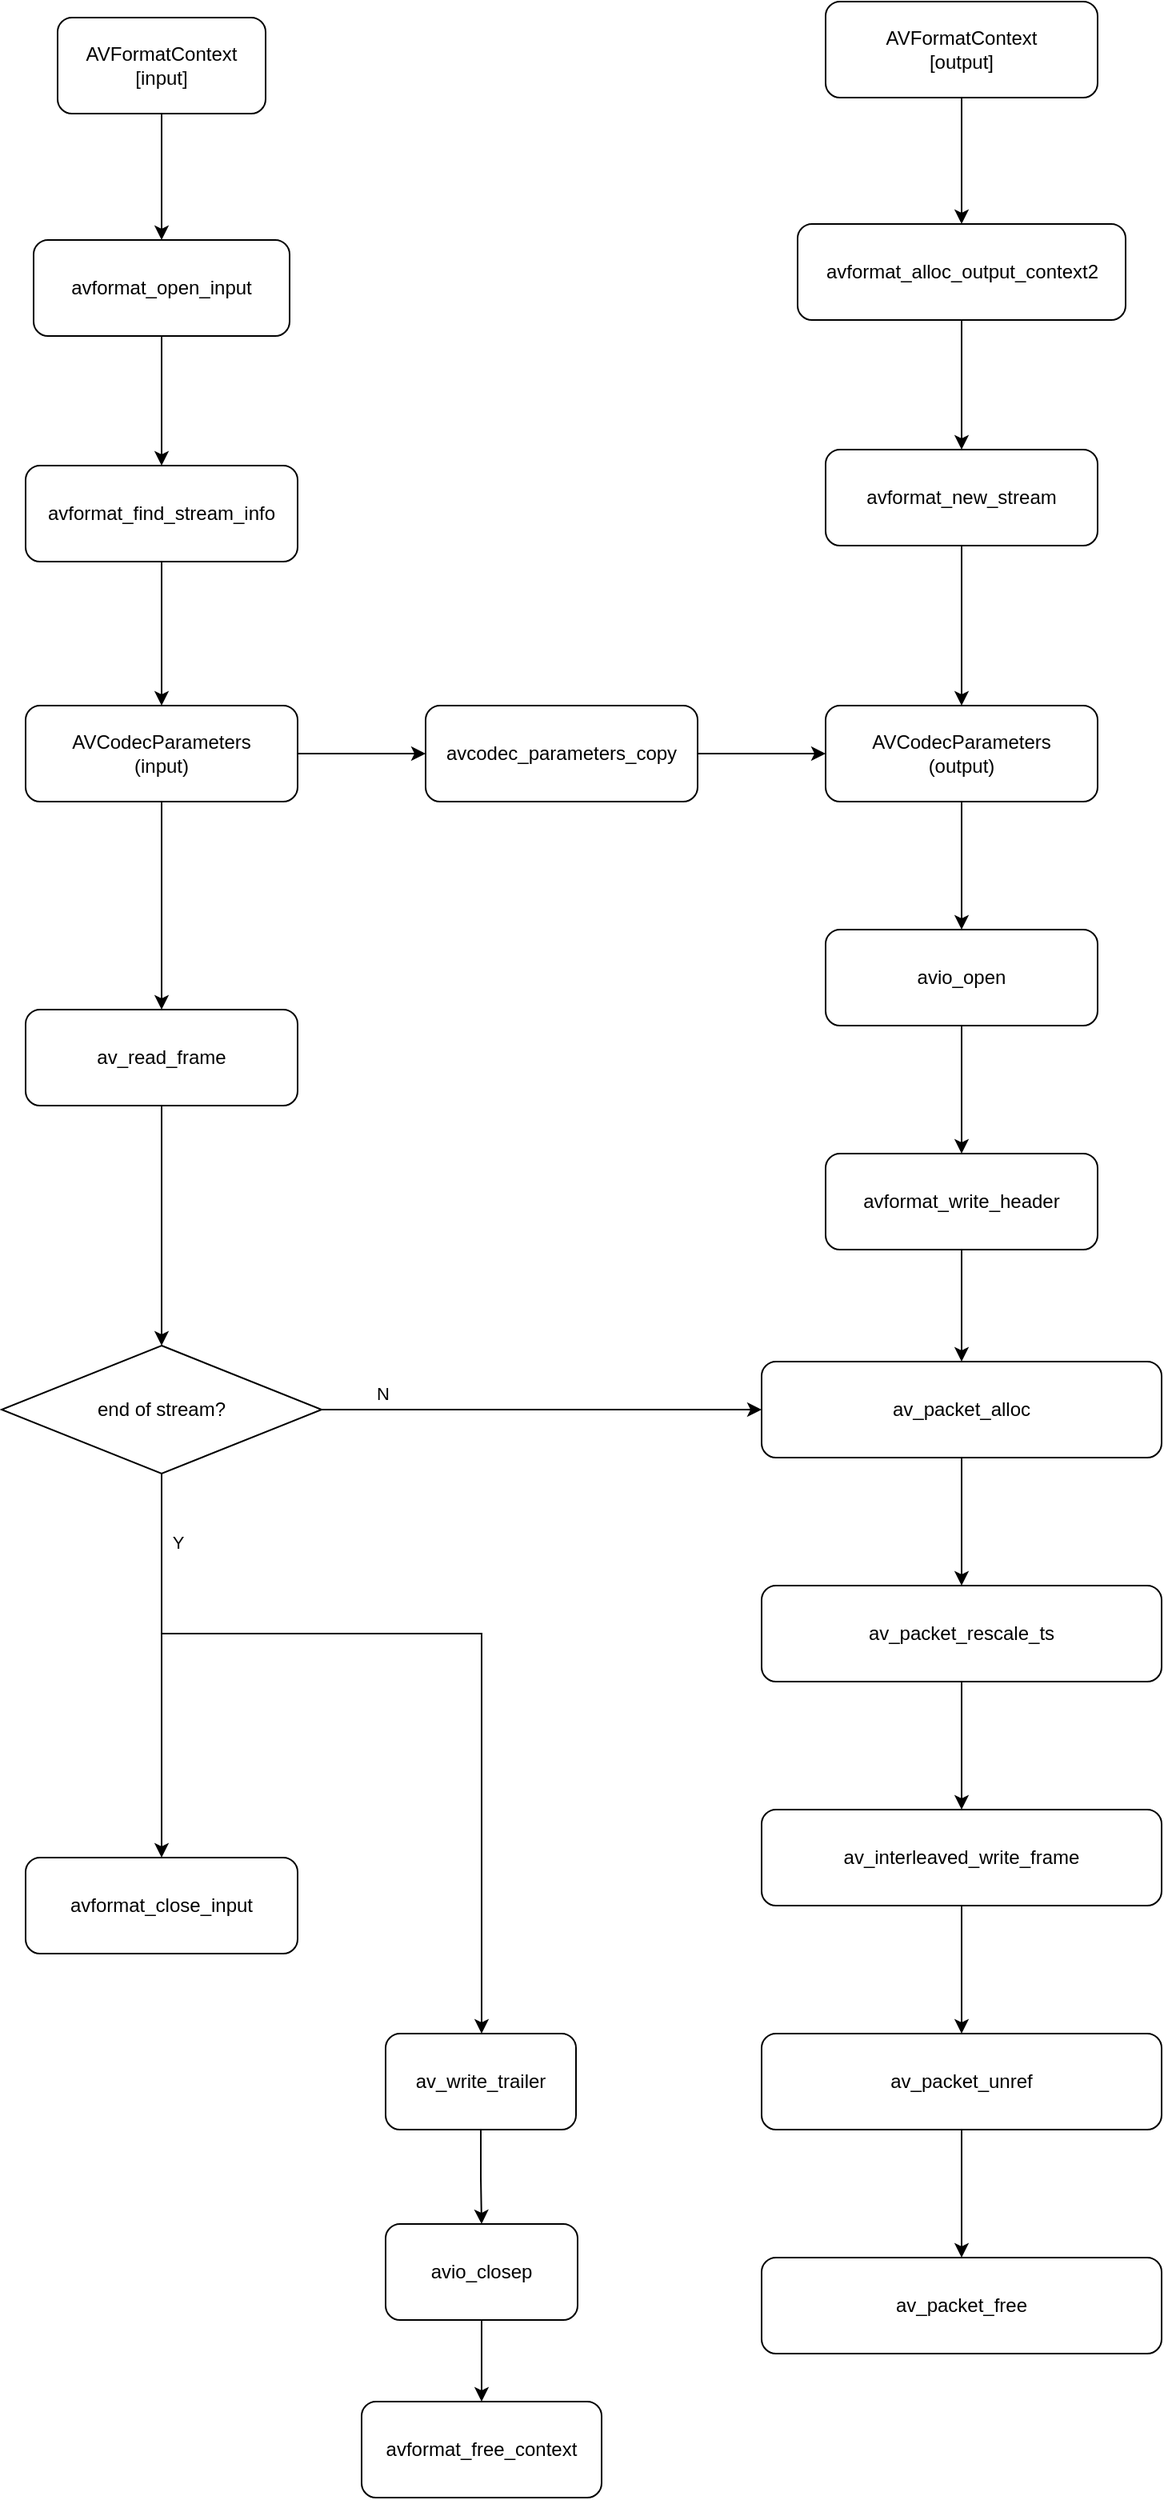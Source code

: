 <mxfile version="20.1.1" type="github">
  <diagram id="fi-OBeDVoVyC95V5E4uT" name="Page-1">
    <mxGraphModel dx="642" dy="2010" grid="1" gridSize="10" guides="1" tooltips="1" connect="1" arrows="1" fold="1" page="1" pageScale="1" pageWidth="827" pageHeight="1169" math="0" shadow="0">
      <root>
        <mxCell id="0" />
        <mxCell id="1" parent="0" />
        <mxCell id="qyG4BkSLCux7nXN27tCq-3" value="" style="edgeStyle=orthogonalEdgeStyle;rounded=0;orthogonalLoop=1;jettySize=auto;html=1;" parent="1" source="qyG4BkSLCux7nXN27tCq-1" target="qyG4BkSLCux7nXN27tCq-2" edge="1">
          <mxGeometry relative="1" as="geometry" />
        </mxCell>
        <mxCell id="qyG4BkSLCux7nXN27tCq-1" value="AVFormatContext&lt;br&gt;[input]" style="rounded=1;whiteSpace=wrap;html=1;" parent="1" vertex="1">
          <mxGeometry x="40" y="-80" width="130" height="60" as="geometry" />
        </mxCell>
        <mxCell id="qyG4BkSLCux7nXN27tCq-5" value="" style="edgeStyle=orthogonalEdgeStyle;rounded=0;orthogonalLoop=1;jettySize=auto;html=1;" parent="1" source="qyG4BkSLCux7nXN27tCq-2" target="qyG4BkSLCux7nXN27tCq-4" edge="1">
          <mxGeometry relative="1" as="geometry" />
        </mxCell>
        <mxCell id="qyG4BkSLCux7nXN27tCq-2" value="avformat_open_input" style="rounded=1;whiteSpace=wrap;html=1;" parent="1" vertex="1">
          <mxGeometry x="25" y="59" width="160" height="60" as="geometry" />
        </mxCell>
        <mxCell id="qyG4BkSLCux7nXN27tCq-24" value="" style="edgeStyle=orthogonalEdgeStyle;rounded=0;orthogonalLoop=1;jettySize=auto;html=1;" parent="1" source="qyG4BkSLCux7nXN27tCq-4" target="qyG4BkSLCux7nXN27tCq-6" edge="1">
          <mxGeometry relative="1" as="geometry">
            <mxPoint x="96" y="340" as="targetPoint" />
          </mxGeometry>
        </mxCell>
        <mxCell id="qyG4BkSLCux7nXN27tCq-4" value="avformat_find_stream_info" style="rounded=1;whiteSpace=wrap;html=1;" parent="1" vertex="1">
          <mxGeometry x="20" y="200" width="170" height="60" as="geometry" />
        </mxCell>
        <mxCell id="qyG4BkSLCux7nXN27tCq-9" value="" style="edgeStyle=orthogonalEdgeStyle;rounded=0;orthogonalLoop=1;jettySize=auto;html=1;" parent="1" source="qyG4BkSLCux7nXN27tCq-6" target="qyG4BkSLCux7nXN27tCq-8" edge="1">
          <mxGeometry relative="1" as="geometry" />
        </mxCell>
        <mxCell id="qyG4BkSLCux7nXN27tCq-43" value="" style="edgeStyle=orthogonalEdgeStyle;rounded=0;orthogonalLoop=1;jettySize=auto;html=1;" parent="1" source="qyG4BkSLCux7nXN27tCq-6" target="qyG4BkSLCux7nXN27tCq-42" edge="1">
          <mxGeometry relative="1" as="geometry" />
        </mxCell>
        <mxCell id="qyG4BkSLCux7nXN27tCq-6" value="AVCodecParameters&lt;br&gt;(input)" style="rounded=1;whiteSpace=wrap;html=1;" parent="1" vertex="1">
          <mxGeometry x="20" y="350" width="170" height="60" as="geometry" />
        </mxCell>
        <mxCell id="qyG4BkSLCux7nXN27tCq-11" value="" style="edgeStyle=orthogonalEdgeStyle;rounded=0;orthogonalLoop=1;jettySize=auto;html=1;" parent="1" source="qyG4BkSLCux7nXN27tCq-8" target="qyG4BkSLCux7nXN27tCq-12" edge="1">
          <mxGeometry relative="1" as="geometry">
            <mxPoint x="96" y="770" as="targetPoint" />
          </mxGeometry>
        </mxCell>
        <mxCell id="qyG4BkSLCux7nXN27tCq-8" value="av_read_frame" style="rounded=1;whiteSpace=wrap;html=1;" parent="1" vertex="1">
          <mxGeometry x="20" y="540" width="170" height="60" as="geometry" />
        </mxCell>
        <mxCell id="qyG4BkSLCux7nXN27tCq-14" value="" style="edgeStyle=orthogonalEdgeStyle;rounded=0;orthogonalLoop=1;jettySize=auto;html=1;" parent="1" source="qyG4BkSLCux7nXN27tCq-12" target="qyG4BkSLCux7nXN27tCq-15" edge="1">
          <mxGeometry relative="1" as="geometry">
            <mxPoint x="275" y="790" as="targetPoint" />
          </mxGeometry>
        </mxCell>
        <mxCell id="qyG4BkSLCux7nXN27tCq-33" value="N" style="edgeLabel;html=1;align=center;verticalAlign=middle;resizable=0;points=[];" parent="qyG4BkSLCux7nXN27tCq-14" vertex="1" connectable="0">
          <mxGeometry x="-0.737" y="1" relative="1" as="geometry">
            <mxPoint x="2" y="-9" as="offset" />
          </mxGeometry>
        </mxCell>
        <mxCell id="qyG4BkSLCux7nXN27tCq-27" value="" style="edgeStyle=orthogonalEdgeStyle;rounded=0;orthogonalLoop=1;jettySize=auto;html=1;entryX=0.5;entryY=0;entryDx=0;entryDy=0;" parent="1" source="qyG4BkSLCux7nXN27tCq-12" target="qyG4BkSLCux7nXN27tCq-18" edge="1">
          <mxGeometry relative="1" as="geometry">
            <mxPoint x="95" y="1030" as="targetPoint" />
          </mxGeometry>
        </mxCell>
        <mxCell id="qyG4BkSLCux7nXN27tCq-34" value="Y" style="edgeLabel;html=1;align=center;verticalAlign=middle;resizable=0;points=[];" parent="qyG4BkSLCux7nXN27tCq-27" vertex="1" connectable="0">
          <mxGeometry x="-0.367" y="-1" relative="1" as="geometry">
            <mxPoint x="11" y="-33" as="offset" />
          </mxGeometry>
        </mxCell>
        <mxCell id="qyG4BkSLCux7nXN27tCq-41" style="edgeStyle=orthogonalEdgeStyle;rounded=0;orthogonalLoop=1;jettySize=auto;html=1;" parent="1" source="qyG4BkSLCux7nXN27tCq-12" target="qyG4BkSLCux7nXN27tCq-35" edge="1">
          <mxGeometry relative="1" as="geometry">
            <Array as="points">
              <mxPoint x="105" y="930" />
              <mxPoint x="305" y="930" />
            </Array>
          </mxGeometry>
        </mxCell>
        <mxCell id="qyG4BkSLCux7nXN27tCq-12" value="end of stream?" style="rhombus;whiteSpace=wrap;html=1;" parent="1" vertex="1">
          <mxGeometry x="5" y="750" width="200" height="80" as="geometry" />
        </mxCell>
        <mxCell id="d98oyUmLEYoi0CtMNhRd-4" value="" style="edgeStyle=orthogonalEdgeStyle;rounded=0;orthogonalLoop=1;jettySize=auto;html=1;" edge="1" parent="1" source="qyG4BkSLCux7nXN27tCq-15" target="d98oyUmLEYoi0CtMNhRd-3">
          <mxGeometry relative="1" as="geometry" />
        </mxCell>
        <mxCell id="qyG4BkSLCux7nXN27tCq-15" value="av_packet_alloc" style="rounded=1;whiteSpace=wrap;html=1;" parent="1" vertex="1">
          <mxGeometry x="480" y="760" width="250" height="60" as="geometry" />
        </mxCell>
        <mxCell id="qyG4BkSLCux7nXN27tCq-18" value="avformat_close_input" style="rounded=1;whiteSpace=wrap;html=1;" parent="1" vertex="1">
          <mxGeometry x="20" y="1070" width="170" height="60" as="geometry" />
        </mxCell>
        <mxCell id="qyG4BkSLCux7nXN27tCq-40" value="" style="edgeStyle=orthogonalEdgeStyle;rounded=0;orthogonalLoop=1;jettySize=auto;html=1;" parent="1" source="qyG4BkSLCux7nXN27tCq-31" target="qyG4BkSLCux7nXN27tCq-39" edge="1">
          <mxGeometry relative="1" as="geometry" />
        </mxCell>
        <mxCell id="qyG4BkSLCux7nXN27tCq-31" value="avio_closep" style="rounded=1;whiteSpace=wrap;html=1;" parent="1" vertex="1">
          <mxGeometry x="245" y="1299" width="120" height="60" as="geometry" />
        </mxCell>
        <mxCell id="qyG4BkSLCux7nXN27tCq-38" value="" style="edgeStyle=orthogonalEdgeStyle;rounded=0;orthogonalLoop=1;jettySize=auto;html=1;" parent="1" source="qyG4BkSLCux7nXN27tCq-35" target="qyG4BkSLCux7nXN27tCq-31" edge="1">
          <mxGeometry relative="1" as="geometry" />
        </mxCell>
        <mxCell id="qyG4BkSLCux7nXN27tCq-35" value="av_write_trailer" style="rounded=1;whiteSpace=wrap;html=1;" parent="1" vertex="1">
          <mxGeometry x="245" y="1180" width="119" height="60" as="geometry" />
        </mxCell>
        <mxCell id="qyG4BkSLCux7nXN27tCq-39" value="avformat_free_context" style="rounded=1;whiteSpace=wrap;html=1;" parent="1" vertex="1">
          <mxGeometry x="230" y="1410" width="150" height="60" as="geometry" />
        </mxCell>
        <mxCell id="qyG4BkSLCux7nXN27tCq-45" value="" style="edgeStyle=orthogonalEdgeStyle;rounded=0;orthogonalLoop=1;jettySize=auto;html=1;" parent="1" source="qyG4BkSLCux7nXN27tCq-42" target="qyG4BkSLCux7nXN27tCq-44" edge="1">
          <mxGeometry relative="1" as="geometry" />
        </mxCell>
        <mxCell id="qyG4BkSLCux7nXN27tCq-42" value="avcodec_parameters_copy" style="rounded=1;whiteSpace=wrap;html=1;" parent="1" vertex="1">
          <mxGeometry x="270" y="350" width="170" height="60" as="geometry" />
        </mxCell>
        <mxCell id="qyG4BkSLCux7nXN27tCq-47" value="" style="edgeStyle=orthogonalEdgeStyle;rounded=0;orthogonalLoop=1;jettySize=auto;html=1;" parent="1" source="qyG4BkSLCux7nXN27tCq-44" target="qyG4BkSLCux7nXN27tCq-46" edge="1">
          <mxGeometry relative="1" as="geometry" />
        </mxCell>
        <mxCell id="qyG4BkSLCux7nXN27tCq-44" value="AVCodecParameters&lt;br&gt;(output)" style="rounded=1;whiteSpace=wrap;html=1;" parent="1" vertex="1">
          <mxGeometry x="520" y="350" width="170" height="60" as="geometry" />
        </mxCell>
        <mxCell id="qyG4BkSLCux7nXN27tCq-49" value="" style="edgeStyle=orthogonalEdgeStyle;rounded=0;orthogonalLoop=1;jettySize=auto;html=1;" parent="1" source="qyG4BkSLCux7nXN27tCq-46" target="qyG4BkSLCux7nXN27tCq-48" edge="1">
          <mxGeometry relative="1" as="geometry" />
        </mxCell>
        <mxCell id="qyG4BkSLCux7nXN27tCq-46" value="avio_open" style="rounded=1;whiteSpace=wrap;html=1;" parent="1" vertex="1">
          <mxGeometry x="520" y="490" width="170" height="60" as="geometry" />
        </mxCell>
        <mxCell id="qyG4BkSLCux7nXN27tCq-50" value="" style="edgeStyle=orthogonalEdgeStyle;rounded=0;orthogonalLoop=1;jettySize=auto;html=1;" parent="1" source="qyG4BkSLCux7nXN27tCq-48" target="qyG4BkSLCux7nXN27tCq-15" edge="1">
          <mxGeometry relative="1" as="geometry" />
        </mxCell>
        <mxCell id="qyG4BkSLCux7nXN27tCq-48" value="avformat_write_header" style="rounded=1;whiteSpace=wrap;html=1;" parent="1" vertex="1">
          <mxGeometry x="520" y="630" width="170" height="60" as="geometry" />
        </mxCell>
        <mxCell id="qyG4BkSLCux7nXN27tCq-53" value="" style="edgeStyle=orthogonalEdgeStyle;rounded=0;orthogonalLoop=1;jettySize=auto;html=1;" parent="1" source="qyG4BkSLCux7nXN27tCq-51" target="qyG4BkSLCux7nXN27tCq-52" edge="1">
          <mxGeometry relative="1" as="geometry" />
        </mxCell>
        <mxCell id="qyG4BkSLCux7nXN27tCq-51" value="AVFormatContext&lt;br&gt;[output]" style="rounded=1;whiteSpace=wrap;html=1;" parent="1" vertex="1">
          <mxGeometry x="520" y="-90" width="170" height="60" as="geometry" />
        </mxCell>
        <mxCell id="qyG4BkSLCux7nXN27tCq-55" value="" style="edgeStyle=orthogonalEdgeStyle;rounded=0;orthogonalLoop=1;jettySize=auto;html=1;" parent="1" source="qyG4BkSLCux7nXN27tCq-52" target="qyG4BkSLCux7nXN27tCq-54" edge="1">
          <mxGeometry relative="1" as="geometry" />
        </mxCell>
        <mxCell id="qyG4BkSLCux7nXN27tCq-52" value="avformat_alloc_output_context2" style="rounded=1;whiteSpace=wrap;html=1;" parent="1" vertex="1">
          <mxGeometry x="502.5" y="49" width="205" height="60" as="geometry" />
        </mxCell>
        <mxCell id="qyG4BkSLCux7nXN27tCq-56" value="" style="edgeStyle=orthogonalEdgeStyle;rounded=0;orthogonalLoop=1;jettySize=auto;html=1;" parent="1" source="qyG4BkSLCux7nXN27tCq-54" target="qyG4BkSLCux7nXN27tCq-44" edge="1">
          <mxGeometry relative="1" as="geometry" />
        </mxCell>
        <mxCell id="qyG4BkSLCux7nXN27tCq-54" value="avformat_new_stream" style="rounded=1;whiteSpace=wrap;html=1;" parent="1" vertex="1">
          <mxGeometry x="520" y="190" width="170" height="60" as="geometry" />
        </mxCell>
        <mxCell id="d98oyUmLEYoi0CtMNhRd-6" value="" style="edgeStyle=orthogonalEdgeStyle;rounded=0;orthogonalLoop=1;jettySize=auto;html=1;" edge="1" parent="1" source="d98oyUmLEYoi0CtMNhRd-3" target="d98oyUmLEYoi0CtMNhRd-5">
          <mxGeometry relative="1" as="geometry" />
        </mxCell>
        <mxCell id="d98oyUmLEYoi0CtMNhRd-3" value="av_packet_rescale_ts" style="rounded=1;whiteSpace=wrap;html=1;" vertex="1" parent="1">
          <mxGeometry x="480" y="900" width="250" height="60" as="geometry" />
        </mxCell>
        <mxCell id="d98oyUmLEYoi0CtMNhRd-8" value="" style="edgeStyle=orthogonalEdgeStyle;rounded=0;orthogonalLoop=1;jettySize=auto;html=1;" edge="1" parent="1" source="d98oyUmLEYoi0CtMNhRd-5" target="d98oyUmLEYoi0CtMNhRd-7">
          <mxGeometry relative="1" as="geometry" />
        </mxCell>
        <mxCell id="d98oyUmLEYoi0CtMNhRd-5" value="av_interleaved_write_frame" style="rounded=1;whiteSpace=wrap;html=1;" vertex="1" parent="1">
          <mxGeometry x="480" y="1040" width="250" height="60" as="geometry" />
        </mxCell>
        <mxCell id="d98oyUmLEYoi0CtMNhRd-10" value="" style="edgeStyle=orthogonalEdgeStyle;rounded=0;orthogonalLoop=1;jettySize=auto;html=1;" edge="1" parent="1" source="d98oyUmLEYoi0CtMNhRd-7" target="d98oyUmLEYoi0CtMNhRd-9">
          <mxGeometry relative="1" as="geometry" />
        </mxCell>
        <mxCell id="d98oyUmLEYoi0CtMNhRd-7" value="av_packet_unref" style="rounded=1;whiteSpace=wrap;html=1;" vertex="1" parent="1">
          <mxGeometry x="480" y="1180" width="250" height="60" as="geometry" />
        </mxCell>
        <mxCell id="d98oyUmLEYoi0CtMNhRd-9" value="av_packet_free" style="rounded=1;whiteSpace=wrap;html=1;" vertex="1" parent="1">
          <mxGeometry x="480" y="1320" width="250" height="60" as="geometry" />
        </mxCell>
      </root>
    </mxGraphModel>
  </diagram>
</mxfile>
